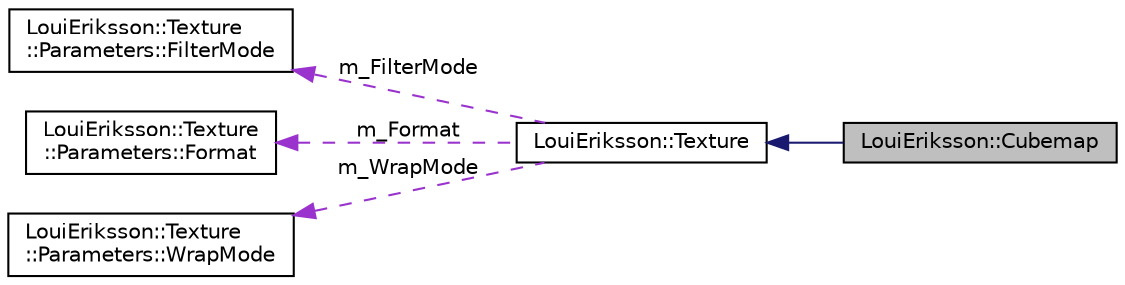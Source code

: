 digraph "LouiEriksson::Cubemap"
{
 // LATEX_PDF_SIZE
  edge [fontname="Helvetica",fontsize="10",labelfontname="Helvetica",labelfontsize="10"];
  node [fontname="Helvetica",fontsize="10",shape=record];
  rankdir="LR";
  Node1 [label="LouiEriksson::Cubemap",height=0.2,width=0.4,color="black", fillcolor="grey75", style="filled", fontcolor="black",tooltip=" "];
  Node2 -> Node1 [dir="back",color="midnightblue",fontsize="10",style="solid",fontname="Helvetica"];
  Node2 [label="LouiEriksson::Texture",height=0.2,width=0.4,color="black", fillcolor="white", style="filled",URL="$class_loui_eriksson_1_1_texture.html",tooltip=" "];
  Node3 -> Node2 [dir="back",color="darkorchid3",fontsize="10",style="dashed",label=" m_FilterMode" ,fontname="Helvetica"];
  Node3 [label="LouiEriksson::Texture\l::Parameters::FilterMode",height=0.2,width=0.4,color="black", fillcolor="white", style="filled",URL="$struct_loui_eriksson_1_1_texture_1_1_parameters_1_1_filter_mode.html",tooltip="Container specifying a Texture's filter mode."];
  Node4 -> Node2 [dir="back",color="darkorchid3",fontsize="10",style="dashed",label=" m_Format" ,fontname="Helvetica"];
  Node4 [label="LouiEriksson::Texture\l::Parameters::Format",height=0.2,width=0.4,color="black", fillcolor="white", style="filled",URL="$struct_loui_eriksson_1_1_texture_1_1_parameters_1_1_format.html",tooltip="Container specifying a Texture's format."];
  Node5 -> Node2 [dir="back",color="darkorchid3",fontsize="10",style="dashed",label=" m_WrapMode" ,fontname="Helvetica"];
  Node5 [label="LouiEriksson::Texture\l::Parameters::WrapMode",height=0.2,width=0.4,color="black", fillcolor="white", style="filled",URL="$struct_loui_eriksson_1_1_texture_1_1_parameters_1_1_wrap_mode.html",tooltip="Container specifying a Texture's wrap mode."];
}

